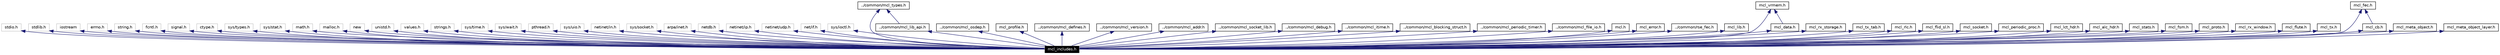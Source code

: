 digraph G
{
  edge [fontname="Helvetica",fontsize=10,labelfontname="Helvetica",labelfontsize=10];
  node [fontname="Helvetica",fontsize=10,shape=record];
  Node1 [label="mcl_includes.h",height=0.2,width=0.4,color="white", fillcolor="black", style="filled" fontcolor="white"];
  Node2 -> Node1 [dir=back,color="midnightblue",fontsize=10,style="solid",fontname="Helvetica"];
  Node2 [label="stdio.h",height=0.2,width=0.4,color="grey75"];
  Node3 -> Node1 [dir=back,color="midnightblue",fontsize=10,style="solid",fontname="Helvetica"];
  Node3 [label="stdlib.h",height=0.2,width=0.4,color="grey75"];
  Node4 -> Node1 [dir=back,color="midnightblue",fontsize=10,style="solid",fontname="Helvetica"];
  Node4 [label="iostream",height=0.2,width=0.4,color="grey75"];
  Node5 -> Node1 [dir=back,color="midnightblue",fontsize=10,style="solid",fontname="Helvetica"];
  Node5 [label="errno.h",height=0.2,width=0.4,color="grey75"];
  Node6 -> Node1 [dir=back,color="midnightblue",fontsize=10,style="solid",fontname="Helvetica"];
  Node6 [label="string.h",height=0.2,width=0.4,color="grey75"];
  Node7 -> Node1 [dir=back,color="midnightblue",fontsize=10,style="solid",fontname="Helvetica"];
  Node7 [label="fcntl.h",height=0.2,width=0.4,color="grey75"];
  Node8 -> Node1 [dir=back,color="midnightblue",fontsize=10,style="solid",fontname="Helvetica"];
  Node8 [label="signal.h",height=0.2,width=0.4,color="grey75"];
  Node9 -> Node1 [dir=back,color="midnightblue",fontsize=10,style="solid",fontname="Helvetica"];
  Node9 [label="ctype.h",height=0.2,width=0.4,color="grey75"];
  Node10 -> Node1 [dir=back,color="midnightblue",fontsize=10,style="solid",fontname="Helvetica"];
  Node10 [label="sys/types.h",height=0.2,width=0.4,color="grey75"];
  Node11 -> Node1 [dir=back,color="midnightblue",fontsize=10,style="solid",fontname="Helvetica"];
  Node11 [label="sys/stat.h",height=0.2,width=0.4,color="grey75"];
  Node12 -> Node1 [dir=back,color="midnightblue",fontsize=10,style="solid",fontname="Helvetica"];
  Node12 [label="math.h",height=0.2,width=0.4,color="grey75"];
  Node13 -> Node1 [dir=back,color="midnightblue",fontsize=10,style="solid",fontname="Helvetica"];
  Node13 [label="malloc.h",height=0.2,width=0.4,color="grey75"];
  Node14 -> Node1 [dir=back,color="midnightblue",fontsize=10,style="solid",fontname="Helvetica"];
  Node14 [label="new",height=0.2,width=0.4,color="grey75"];
  Node15 -> Node1 [dir=back,color="midnightblue",fontsize=10,style="solid",fontname="Helvetica"];
  Node15 [label="unistd.h",height=0.2,width=0.4,color="grey75"];
  Node16 -> Node1 [dir=back,color="midnightblue",fontsize=10,style="solid",fontname="Helvetica"];
  Node16 [label="values.h",height=0.2,width=0.4,color="grey75"];
  Node17 -> Node1 [dir=back,color="midnightblue",fontsize=10,style="solid",fontname="Helvetica"];
  Node17 [label="strings.h",height=0.2,width=0.4,color="grey75"];
  Node18 -> Node1 [dir=back,color="midnightblue",fontsize=10,style="solid",fontname="Helvetica"];
  Node18 [label="sys/time.h",height=0.2,width=0.4,color="grey75"];
  Node19 -> Node1 [dir=back,color="midnightblue",fontsize=10,style="solid",fontname="Helvetica"];
  Node19 [label="sys/wait.h",height=0.2,width=0.4,color="grey75"];
  Node20 -> Node1 [dir=back,color="midnightblue",fontsize=10,style="solid",fontname="Helvetica"];
  Node20 [label="pthread.h",height=0.2,width=0.4,color="grey75"];
  Node21 -> Node1 [dir=back,color="midnightblue",fontsize=10,style="solid",fontname="Helvetica"];
  Node21 [label="sys/uio.h",height=0.2,width=0.4,color="grey75"];
  Node22 -> Node1 [dir=back,color="midnightblue",fontsize=10,style="solid",fontname="Helvetica"];
  Node22 [label="netinet/in.h",height=0.2,width=0.4,color="grey75"];
  Node23 -> Node1 [dir=back,color="midnightblue",fontsize=10,style="solid",fontname="Helvetica"];
  Node23 [label="sys/socket.h",height=0.2,width=0.4,color="grey75"];
  Node24 -> Node1 [dir=back,color="midnightblue",fontsize=10,style="solid",fontname="Helvetica"];
  Node24 [label="arpa/inet.h",height=0.2,width=0.4,color="grey75"];
  Node25 -> Node1 [dir=back,color="midnightblue",fontsize=10,style="solid",fontname="Helvetica"];
  Node25 [label="netdb.h",height=0.2,width=0.4,color="grey75"];
  Node26 -> Node1 [dir=back,color="midnightblue",fontsize=10,style="solid",fontname="Helvetica"];
  Node26 [label="netinet/ip.h",height=0.2,width=0.4,color="grey75"];
  Node27 -> Node1 [dir=back,color="midnightblue",fontsize=10,style="solid",fontname="Helvetica"];
  Node27 [label="netinet/udp.h",height=0.2,width=0.4,color="grey75"];
  Node28 -> Node1 [dir=back,color="midnightblue",fontsize=10,style="solid",fontname="Helvetica"];
  Node28 [label="net/if.h",height=0.2,width=0.4,color="grey75"];
  Node29 -> Node1 [dir=back,color="midnightblue",fontsize=10,style="solid",fontname="Helvetica"];
  Node29 [label="sys/ioctl.h",height=0.2,width=0.4,color="grey75"];
  Node30 -> Node1 [dir=back,color="midnightblue",fontsize=10,style="solid",fontname="Helvetica"];
  Node30 [label="../common/mcl_types.h",height=0.2,width=0.4,color="black",URL="$mcl__types_8h.html"];
  Node31 -> Node1 [dir=back,color="midnightblue",fontsize=10,style="solid",fontname="Helvetica"];
  Node31 [label="../common/mcl_osdep.h",height=0.2,width=0.4,color="black",URL="$mcl__osdep_8h.html"];
  Node32 -> Node1 [dir=back,color="midnightblue",fontsize=10,style="solid",fontname="Helvetica"];
  Node32 [label="mcl_profile.h",height=0.2,width=0.4,color="black",URL="$mcl__profile_8h.html"];
  Node33 -> Node1 [dir=back,color="midnightblue",fontsize=10,style="solid",fontname="Helvetica"];
  Node33 [label="../common/mcl_defines.h",height=0.2,width=0.4,color="black",URL="$mcl__defines_8h.html"];
  Node34 -> Node1 [dir=back,color="midnightblue",fontsize=10,style="solid",fontname="Helvetica"];
  Node34 [label="../common/mcl_lib_api.h",height=0.2,width=0.4,color="black",URL="$mcl__lib__api_8h.html"];
  Node30 -> Node34 [dir=back,color="midnightblue",fontsize=10,style="solid",fontname="Helvetica"];
  Node35 -> Node1 [dir=back,color="midnightblue",fontsize=10,style="solid",fontname="Helvetica"];
  Node35 [label="../common/mcl_version.h",height=0.2,width=0.4,color="black",URL="$mcl__version_8h.html"];
  Node36 -> Node1 [dir=back,color="midnightblue",fontsize=10,style="solid",fontname="Helvetica"];
  Node36 [label="../common/mcl_addr.h",height=0.2,width=0.4,color="black",URL="$mcl__addr_8h.html"];
  Node37 -> Node1 [dir=back,color="midnightblue",fontsize=10,style="solid",fontname="Helvetica"];
  Node37 [label="../common/mcl_socket_lib.h",height=0.2,width=0.4,color="black",URL="$mcl__socket__lib_8h.html"];
  Node38 -> Node1 [dir=back,color="midnightblue",fontsize=10,style="solid",fontname="Helvetica"];
  Node38 [label="../common/mcl_debug.h",height=0.2,width=0.4,color="black",URL="$mcl__debug_8h.html"];
  Node39 -> Node1 [dir=back,color="midnightblue",fontsize=10,style="solid",fontname="Helvetica"];
  Node39 [label="../common/mcl_itime.h",height=0.2,width=0.4,color="black",URL="$mcl__itime_8h.html"];
  Node40 -> Node1 [dir=back,color="midnightblue",fontsize=10,style="solid",fontname="Helvetica"];
  Node40 [label="../common/mcl_blocking_struct.h",height=0.2,width=0.4,color="black",URL="$mcl__blocking__struct_8h.html"];
  Node41 -> Node1 [dir=back,color="midnightblue",fontsize=10,style="solid",fontname="Helvetica"];
  Node41 [label="../common/mcl_periodic_timer.h",height=0.2,width=0.4,color="black",URL="$mcl__periodic__timer_8h.html"];
  Node42 -> Node1 [dir=back,color="midnightblue",fontsize=10,style="solid",fontname="Helvetica"];
  Node42 [label="../common/mcl_file_io.h",height=0.2,width=0.4,color="black",URL="$mcl__file__io_8h.html"];
  Node43 -> Node1 [dir=back,color="midnightblue",fontsize=10,style="solid",fontname="Helvetica"];
  Node43 [label="mcl.h",height=0.2,width=0.4,color="black",URL="$mcl_8h.html"];
  Node44 -> Node1 [dir=back,color="midnightblue",fontsize=10,style="solid",fontname="Helvetica"];
  Node44 [label="mcl_error.h",height=0.2,width=0.4,color="black",URL="$mcl__error_8h.html"];
  Node45 -> Node1 [dir=back,color="midnightblue",fontsize=10,style="solid",fontname="Helvetica"];
  Node45 [label="../common/rse_fec.h",height=0.2,width=0.4,color="black",URL="$rse__fec_8h.html"];
  Node46 -> Node1 [dir=back,color="midnightblue",fontsize=10,style="solid",fontname="Helvetica"];
  Node46 [label="mcl_lib.h",height=0.2,width=0.4,color="black",URL="$mcl__lib_8h.html"];
  Node47 -> Node1 [dir=back,color="midnightblue",fontsize=10,style="solid",fontname="Helvetica"];
  Node47 [label="mcl_data.h",height=0.2,width=0.4,color="black",URL="$mcl__data_8h.html"];
  Node48 -> Node47 [dir=back,color="midnightblue",fontsize=10,style="solid",fontname="Helvetica"];
  Node48 [label="mcl_vrmem.h",height=0.2,width=0.4,color="black",URL="$mcl__vrmem_8h.html"];
  Node48 -> Node1 [dir=back,color="midnightblue",fontsize=10,style="solid",fontname="Helvetica"];
  Node49 -> Node1 [dir=back,color="midnightblue",fontsize=10,style="solid",fontname="Helvetica"];
  Node49 [label="mcl_rx_storage.h",height=0.2,width=0.4,color="black",URL="$mcl__rx__storage_8h.html"];
  Node50 -> Node1 [dir=back,color="midnightblue",fontsize=10,style="solid",fontname="Helvetica"];
  Node50 [label="mcl_tx_tab.h",height=0.2,width=0.4,color="black",URL="$mcl__tx__tab_8h.html"];
  Node51 -> Node1 [dir=back,color="midnightblue",fontsize=10,style="solid",fontname="Helvetica"];
  Node51 [label="mcl_rlc.h",height=0.2,width=0.4,color="black",URL="$mcl__rlc_8h.html"];
  Node52 -> Node1 [dir=back,color="midnightblue",fontsize=10,style="solid",fontname="Helvetica"];
  Node52 [label="mcl_flid_sl.h",height=0.2,width=0.4,color="black",URL="$mcl__flid__sl_8h.html"];
  Node53 -> Node1 [dir=back,color="midnightblue",fontsize=10,style="solid",fontname="Helvetica"];
  Node53 [label="mcl_socket.h",height=0.2,width=0.4,color="black",URL="$mcl__socket_8h.html"];
  Node54 -> Node1 [dir=back,color="midnightblue",fontsize=10,style="solid",fontname="Helvetica"];
  Node54 [label="mcl_periodic_proc.h",height=0.2,width=0.4,color="black",URL="$mcl__periodic__proc_8h.html"];
  Node55 -> Node1 [dir=back,color="midnightblue",fontsize=10,style="solid",fontname="Helvetica"];
  Node55 [label="mcl_lct_hdr.h",height=0.2,width=0.4,color="black",URL="$mcl__lct__hdr_8h.html"];
  Node56 -> Node1 [dir=back,color="midnightblue",fontsize=10,style="solid",fontname="Helvetica"];
  Node56 [label="mcl_alc_hdr.h",height=0.2,width=0.4,color="black",URL="$mcl__alc__hdr_8h.html"];
  Node57 -> Node1 [dir=back,color="midnightblue",fontsize=10,style="solid",fontname="Helvetica"];
  Node57 [label="mcl_stats.h",height=0.2,width=0.4,color="black",URL="$mcl__stats_8h.html"];
  Node58 -> Node1 [dir=back,color="midnightblue",fontsize=10,style="solid",fontname="Helvetica"];
  Node58 [label="mcl_fsm.h",height=0.2,width=0.4,color="black",URL="$mcl__fsm_8h.html"];
  Node59 -> Node1 [dir=back,color="midnightblue",fontsize=10,style="solid",fontname="Helvetica"];
  Node59 [label="mcl_proto.h",height=0.2,width=0.4,color="black",URL="$mcl__proto_8h.html"];
  Node60 -> Node1 [dir=back,color="midnightblue",fontsize=10,style="solid",fontname="Helvetica"];
  Node60 [label="mcl_rx_window.h",height=0.2,width=0.4,color="black",URL="$mcl__rx__window_8h.html"];
  Node61 -> Node1 [dir=back,color="midnightblue",fontsize=10,style="solid",fontname="Helvetica"];
  Node61 [label="mcl_flute.h",height=0.2,width=0.4,color="black",URL="$mcl__flute_8h.html"];
  Node62 -> Node1 [dir=back,color="midnightblue",fontsize=10,style="solid",fontname="Helvetica"];
  Node62 [label="mcl_tx.h",height=0.2,width=0.4,color="black",URL="$mcl__tx_8h.html"];
  Node63 -> Node1 [dir=back,color="midnightblue",fontsize=10,style="solid",fontname="Helvetica"];
  Node63 [label="mcl_cb.h",height=0.2,width=0.4,color="black",URL="$mcl__cb_8h.html"];
  Node64 -> Node63 [dir=back,color="midnightblue",fontsize=10,style="solid",fontname="Helvetica"];
  Node64 [label="mcl_fec.h",height=0.2,width=0.4,color="black",URL="$mcl__fec_8h.html"];
  Node64 -> Node1 [dir=back,color="midnightblue",fontsize=10,style="solid",fontname="Helvetica"];
  Node65 -> Node1 [dir=back,color="midnightblue",fontsize=10,style="solid",fontname="Helvetica"];
  Node65 [label="mcl_meta_object.h",height=0.2,width=0.4,color="black",URL="$mcl__meta__object_8h.html"];
  Node66 -> Node1 [dir=back,color="midnightblue",fontsize=10,style="solid",fontname="Helvetica"];
  Node66 [label="mcl_meta_object_layer.h",height=0.2,width=0.4,color="black",URL="$mcl__meta__object__layer_8h.html"];
}
